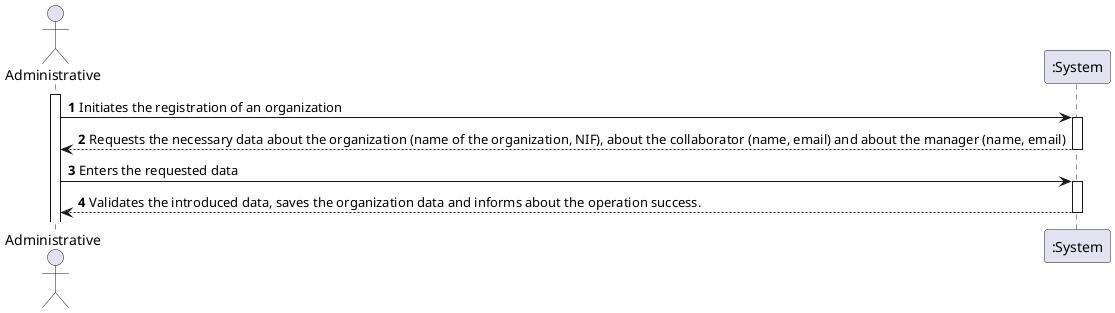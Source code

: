 @startuml
autonumber
actor "Administrative" as ADM
participant ":System" as SYS

activate ADM

ADM -> SYS : Initiates the registration of an organization
activate SYS
SYS ---> ADM : Requests the necessary data about the organization (name of the organization, NIF), about the collaborator (name, email) and about the manager (name, email)
deactivate SYS
ADM -> SYS : Enters the requested data
activate SYS
SYS ---> ADM : Validates the introduced data, saves the organization data and informs about the operation success.
deactivate SYS


@enduml